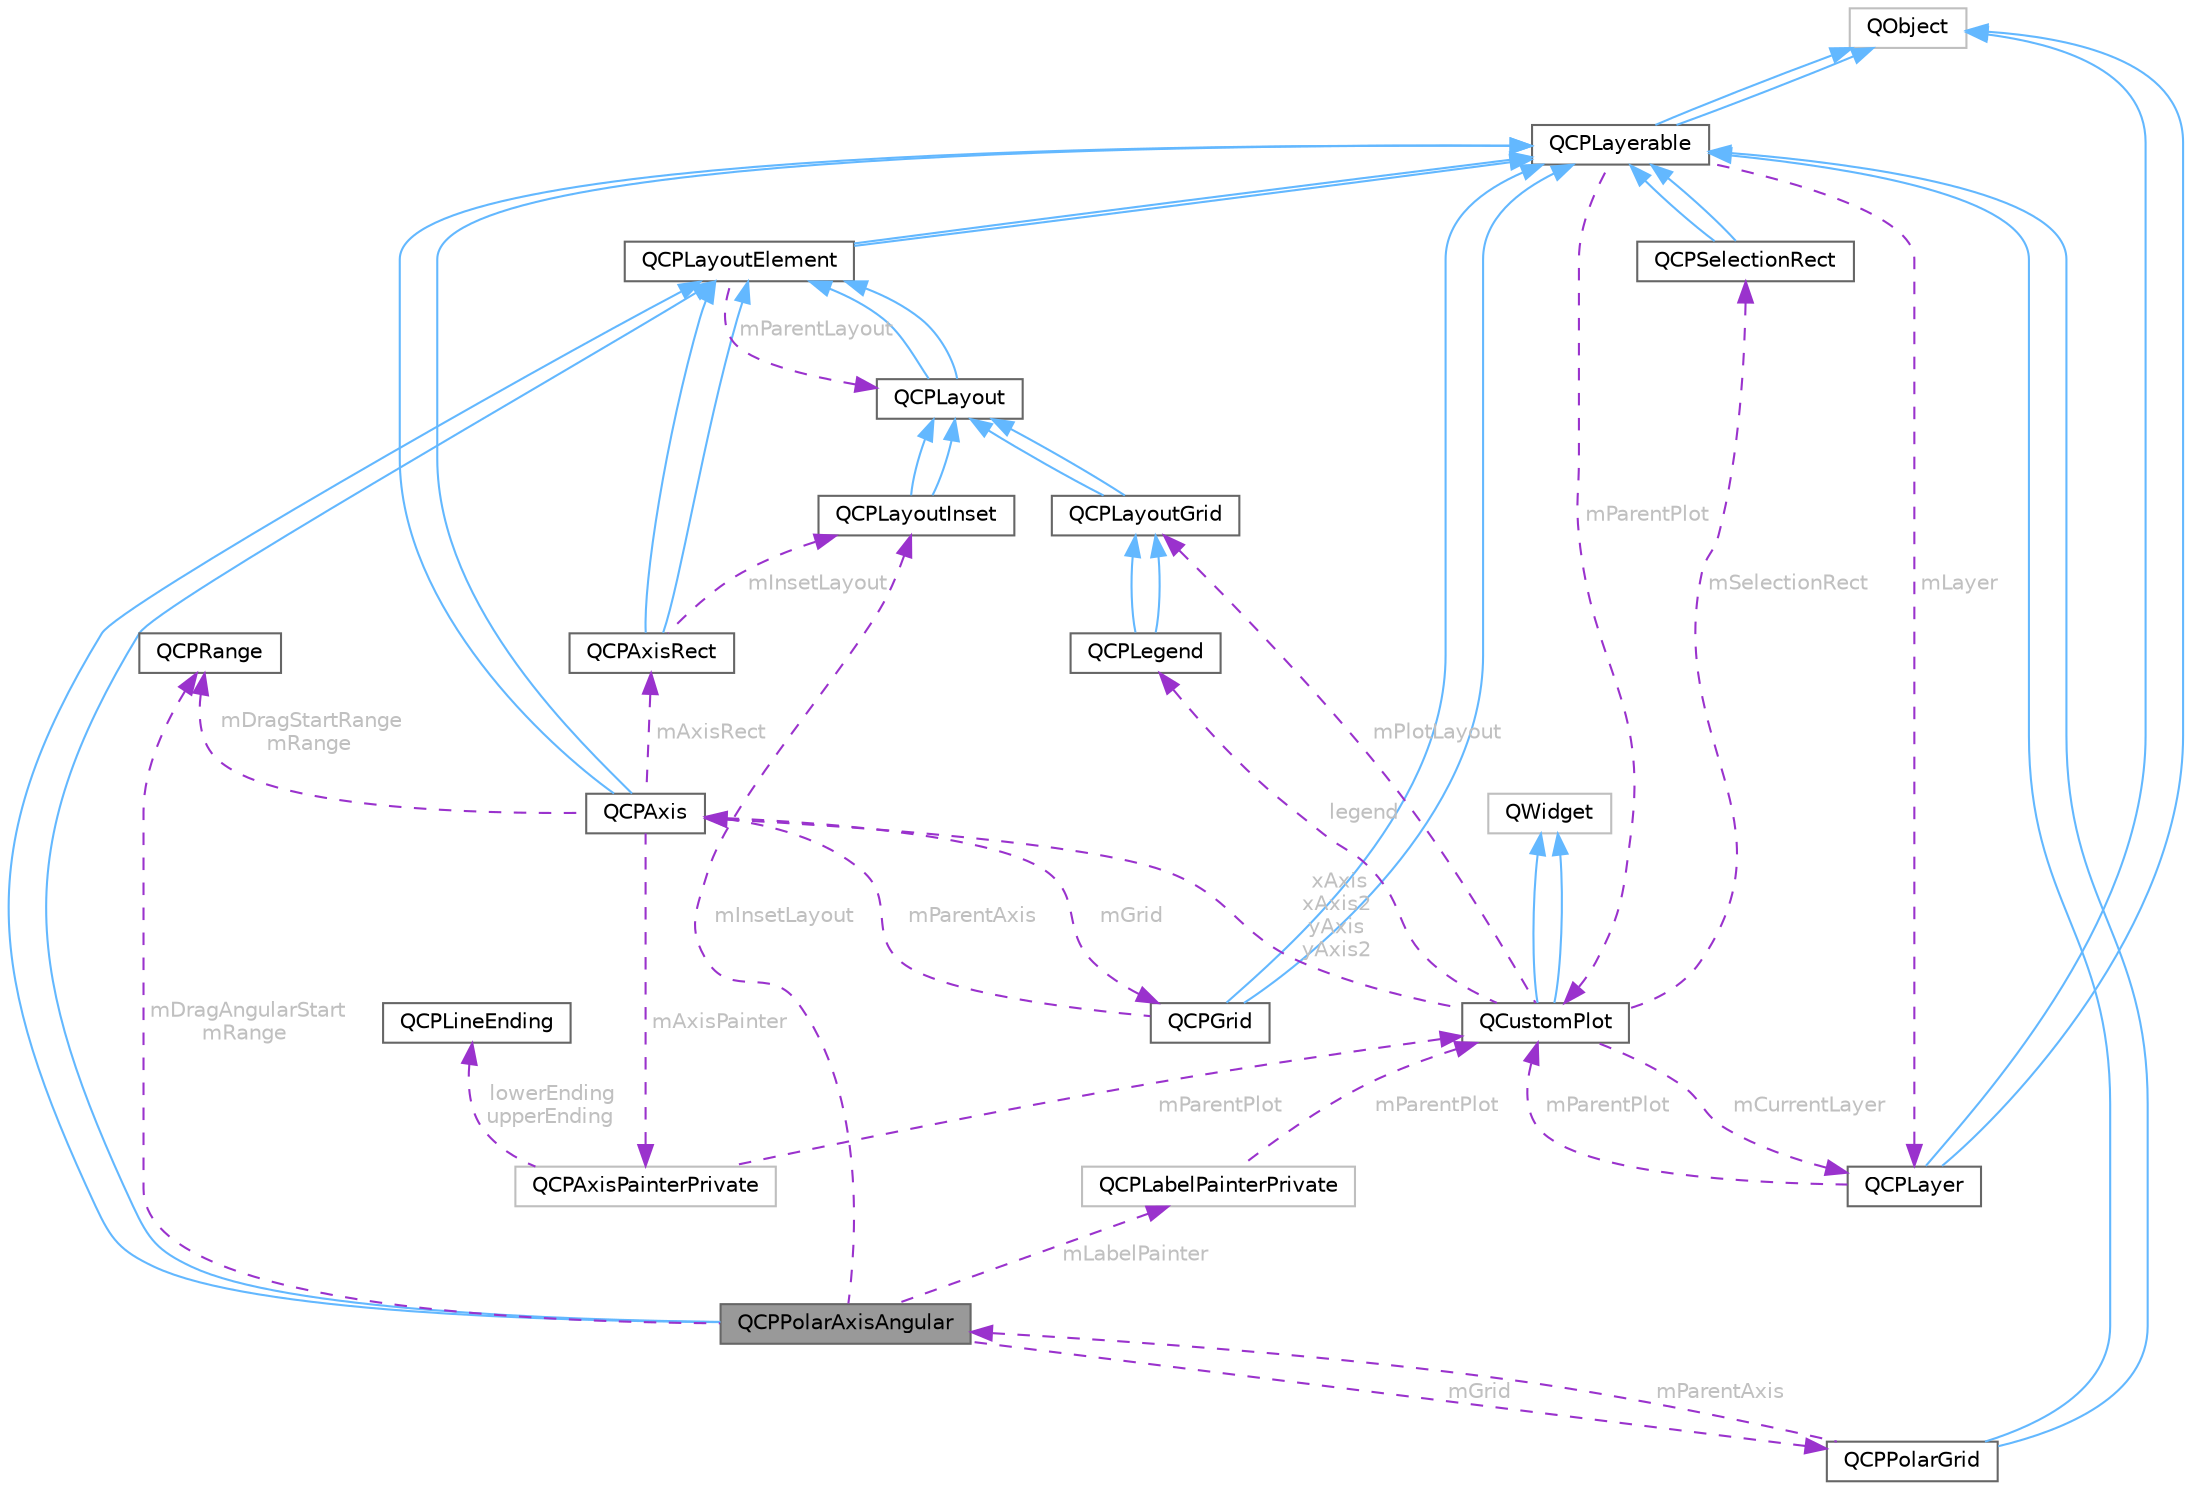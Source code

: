 digraph "QCPPolarAxisAngular"
{
 // LATEX_PDF_SIZE
  bgcolor="transparent";
  edge [fontname=Helvetica,fontsize=10,labelfontname=Helvetica,labelfontsize=10];
  node [fontname=Helvetica,fontsize=10,shape=box,height=0.2,width=0.4];
  Node1 [id="Node000001",label="QCPPolarAxisAngular",height=0.2,width=0.4,color="gray40", fillcolor="grey60", style="filled", fontcolor="black",tooltip="The main container for polar plots, representing the angular axis as a circle."];
  Node2 -> Node1 [id="edge1_Node000001_Node000002",dir="back",color="steelblue1",style="solid",tooltip=" "];
  Node2 [id="Node000002",label="QCPLayoutElement",height=0.2,width=0.4,color="gray40", fillcolor="white", style="filled",URL="$class_q_c_p_layout_element.html",tooltip="The abstract base class for all objects that form the layout system."];
  Node3 -> Node2 [id="edge2_Node000002_Node000003",dir="back",color="steelblue1",style="solid",tooltip=" "];
  Node3 [id="Node000003",label="QCPLayerable",height=0.2,width=0.4,color="gray40", fillcolor="white", style="filled",URL="$class_q_c_p_layerable.html",tooltip="Base class for all drawable objects."];
  Node4 -> Node3 [id="edge3_Node000003_Node000004",dir="back",color="steelblue1",style="solid",tooltip=" "];
  Node4 [id="Node000004",label="QObject",height=0.2,width=0.4,color="grey75", fillcolor="white", style="filled",tooltip=" "];
  Node4 -> Node3 [id="edge4_Node000003_Node000004",dir="back",color="steelblue1",style="solid",tooltip=" "];
  Node5 -> Node3 [id="edge5_Node000003_Node000005",dir="back",color="darkorchid3",style="dashed",tooltip=" ",label=" mParentPlot",fontcolor="grey" ];
  Node5 [id="Node000005",label="QCustomPlot",height=0.2,width=0.4,color="gray40", fillcolor="white", style="filled",URL="$class_q_custom_plot.html",tooltip="The central class of the library. This is the QWidget which displays the plot and interacts with the ..."];
  Node6 -> Node5 [id="edge6_Node000005_Node000006",dir="back",color="steelblue1",style="solid",tooltip=" "];
  Node6 [id="Node000006",label="QWidget",height=0.2,width=0.4,color="grey75", fillcolor="white", style="filled",tooltip=" "];
  Node6 -> Node5 [id="edge7_Node000005_Node000006",dir="back",color="steelblue1",style="solid",tooltip=" "];
  Node7 -> Node5 [id="edge8_Node000005_Node000007",dir="back",color="darkorchid3",style="dashed",tooltip=" ",label=" xAxis\nxAxis2\nyAxis\nyAxis2",fontcolor="grey" ];
  Node7 [id="Node000007",label="QCPAxis",height=0.2,width=0.4,color="gray40", fillcolor="white", style="filled",URL="$class_q_c_p_axis.html",tooltip="Manages a single axis inside a QCustomPlot."];
  Node3 -> Node7 [id="edge9_Node000007_Node000003",dir="back",color="steelblue1",style="solid",tooltip=" "];
  Node3 -> Node7 [id="edge10_Node000007_Node000003",dir="back",color="steelblue1",style="solid",tooltip=" "];
  Node8 -> Node7 [id="edge11_Node000007_Node000008",dir="back",color="darkorchid3",style="dashed",tooltip=" ",label=" mAxisRect",fontcolor="grey" ];
  Node8 [id="Node000008",label="QCPAxisRect",height=0.2,width=0.4,color="gray40", fillcolor="white", style="filled",URL="$class_q_c_p_axis_rect.html",tooltip="Holds multiple axes and arranges them in a rectangular shape."];
  Node2 -> Node8 [id="edge12_Node000008_Node000002",dir="back",color="steelblue1",style="solid",tooltip=" "];
  Node2 -> Node8 [id="edge13_Node000008_Node000002",dir="back",color="steelblue1",style="solid",tooltip=" "];
  Node9 -> Node8 [id="edge14_Node000008_Node000009",dir="back",color="darkorchid3",style="dashed",tooltip=" ",label=" mInsetLayout",fontcolor="grey" ];
  Node9 [id="Node000009",label="QCPLayoutInset",height=0.2,width=0.4,color="gray40", fillcolor="white", style="filled",URL="$class_q_c_p_layout_inset.html",tooltip="A layout that places child elements aligned to the border or arbitrarily positioned."];
  Node10 -> Node9 [id="edge15_Node000009_Node000010",dir="back",color="steelblue1",style="solid",tooltip=" "];
  Node10 [id="Node000010",label="QCPLayout",height=0.2,width=0.4,color="gray40", fillcolor="white", style="filled",URL="$class_q_c_p_layout.html",tooltip="The abstract base class for layouts."];
  Node2 -> Node10 [id="edge16_Node000010_Node000002",dir="back",color="steelblue1",style="solid",tooltip=" "];
  Node2 -> Node10 [id="edge17_Node000010_Node000002",dir="back",color="steelblue1",style="solid",tooltip=" "];
  Node10 -> Node9 [id="edge18_Node000009_Node000010",dir="back",color="steelblue1",style="solid",tooltip=" "];
  Node11 -> Node7 [id="edge19_Node000007_Node000011",dir="back",color="darkorchid3",style="dashed",tooltip=" ",label=" mDragStartRange\nmRange",fontcolor="grey" ];
  Node11 [id="Node000011",label="QCPRange",height=0.2,width=0.4,color="gray40", fillcolor="white", style="filled",URL="$class_q_c_p_range.html",tooltip="Represents the range an axis is encompassing."];
  Node12 -> Node7 [id="edge20_Node000007_Node000012",dir="back",color="darkorchid3",style="dashed",tooltip=" ",label=" mGrid",fontcolor="grey" ];
  Node12 [id="Node000012",label="QCPGrid",height=0.2,width=0.4,color="gray40", fillcolor="white", style="filled",URL="$class_q_c_p_grid.html",tooltip="Responsible for drawing the grid of a QCPAxis."];
  Node3 -> Node12 [id="edge21_Node000012_Node000003",dir="back",color="steelblue1",style="solid",tooltip=" "];
  Node3 -> Node12 [id="edge22_Node000012_Node000003",dir="back",color="steelblue1",style="solid",tooltip=" "];
  Node7 -> Node12 [id="edge23_Node000012_Node000007",dir="back",color="darkorchid3",style="dashed",tooltip=" ",label=" mParentAxis",fontcolor="grey" ];
  Node13 -> Node7 [id="edge24_Node000007_Node000013",dir="back",color="darkorchid3",style="dashed",tooltip=" ",label=" mAxisPainter",fontcolor="grey" ];
  Node13 [id="Node000013",label="QCPAxisPainterPrivate",height=0.2,width=0.4,color="grey75", fillcolor="white", style="filled",URL="$class_q_c_p_axis_painter_private.html",tooltip=" "];
  Node14 -> Node13 [id="edge25_Node000013_Node000014",dir="back",color="darkorchid3",style="dashed",tooltip=" ",label=" lowerEnding\nupperEnding",fontcolor="grey" ];
  Node14 [id="Node000014",label="QCPLineEnding",height=0.2,width=0.4,color="gray40", fillcolor="white", style="filled",URL="$class_q_c_p_line_ending.html",tooltip="Handles the different ending decorations for line-like items."];
  Node5 -> Node13 [id="edge26_Node000013_Node000005",dir="back",color="darkorchid3",style="dashed",tooltip=" ",label=" mParentPlot",fontcolor="grey" ];
  Node15 -> Node5 [id="edge27_Node000005_Node000015",dir="back",color="darkorchid3",style="dashed",tooltip=" ",label=" legend",fontcolor="grey" ];
  Node15 [id="Node000015",label="QCPLegend",height=0.2,width=0.4,color="gray40", fillcolor="white", style="filled",URL="$class_q_c_p_legend.html",tooltip="Manages a legend inside a QCustomPlot."];
  Node16 -> Node15 [id="edge28_Node000015_Node000016",dir="back",color="steelblue1",style="solid",tooltip=" "];
  Node16 [id="Node000016",label="QCPLayoutGrid",height=0.2,width=0.4,color="gray40", fillcolor="white", style="filled",URL="$class_q_c_p_layout_grid.html",tooltip="A layout that arranges child elements in a grid."];
  Node10 -> Node16 [id="edge29_Node000016_Node000010",dir="back",color="steelblue1",style="solid",tooltip=" "];
  Node10 -> Node16 [id="edge30_Node000016_Node000010",dir="back",color="steelblue1",style="solid",tooltip=" "];
  Node16 -> Node15 [id="edge31_Node000015_Node000016",dir="back",color="steelblue1",style="solid",tooltip=" "];
  Node16 -> Node5 [id="edge32_Node000005_Node000016",dir="back",color="darkorchid3",style="dashed",tooltip=" ",label=" mPlotLayout",fontcolor="grey" ];
  Node17 -> Node5 [id="edge33_Node000005_Node000017",dir="back",color="darkorchid3",style="dashed",tooltip=" ",label=" mCurrentLayer",fontcolor="grey" ];
  Node17 [id="Node000017",label="QCPLayer",height=0.2,width=0.4,color="gray40", fillcolor="white", style="filled",URL="$class_q_c_p_layer.html",tooltip="A layer that may contain objects, to control the rendering order."];
  Node4 -> Node17 [id="edge34_Node000017_Node000004",dir="back",color="steelblue1",style="solid",tooltip=" "];
  Node4 -> Node17 [id="edge35_Node000017_Node000004",dir="back",color="steelblue1",style="solid",tooltip=" "];
  Node5 -> Node17 [id="edge36_Node000017_Node000005",dir="back",color="darkorchid3",style="dashed",tooltip=" ",label=" mParentPlot",fontcolor="grey" ];
  Node18 -> Node5 [id="edge37_Node000005_Node000018",dir="back",color="darkorchid3",style="dashed",tooltip=" ",label=" mSelectionRect",fontcolor="grey" ];
  Node18 [id="Node000018",label="QCPSelectionRect",height=0.2,width=0.4,color="gray40", fillcolor="white", style="filled",URL="$class_q_c_p_selection_rect.html",tooltip="Provides rect/rubber-band data selection and range zoom interaction."];
  Node3 -> Node18 [id="edge38_Node000018_Node000003",dir="back",color="steelblue1",style="solid",tooltip=" "];
  Node3 -> Node18 [id="edge39_Node000018_Node000003",dir="back",color="steelblue1",style="solid",tooltip=" "];
  Node17 -> Node3 [id="edge40_Node000003_Node000017",dir="back",color="darkorchid3",style="dashed",tooltip=" ",label=" mLayer",fontcolor="grey" ];
  Node3 -> Node2 [id="edge41_Node000002_Node000003",dir="back",color="steelblue1",style="solid",tooltip=" "];
  Node10 -> Node2 [id="edge42_Node000002_Node000010",dir="back",color="darkorchid3",style="dashed",tooltip=" ",label=" mParentLayout",fontcolor="grey" ];
  Node2 -> Node1 [id="edge43_Node000001_Node000002",dir="back",color="steelblue1",style="solid",tooltip=" "];
  Node9 -> Node1 [id="edge44_Node000001_Node000009",dir="back",color="darkorchid3",style="dashed",tooltip=" ",label=" mInsetLayout",fontcolor="grey" ];
  Node11 -> Node1 [id="edge45_Node000001_Node000011",dir="back",color="darkorchid3",style="dashed",tooltip=" ",label=" mDragAngularStart\nmRange",fontcolor="grey" ];
  Node19 -> Node1 [id="edge46_Node000001_Node000019",dir="back",color="darkorchid3",style="dashed",tooltip=" ",label=" mGrid",fontcolor="grey" ];
  Node19 [id="Node000019",label="QCPPolarGrid",height=0.2,width=0.4,color="gray40", fillcolor="white", style="filled",URL="$class_q_c_p_polar_grid.html",tooltip="The grid in both angular and radial dimensions for polar plots."];
  Node3 -> Node19 [id="edge47_Node000019_Node000003",dir="back",color="steelblue1",style="solid",tooltip=" "];
  Node3 -> Node19 [id="edge48_Node000019_Node000003",dir="back",color="steelblue1",style="solid",tooltip=" "];
  Node1 -> Node19 [id="edge49_Node000019_Node000001",dir="back",color="darkorchid3",style="dashed",tooltip=" ",label=" mParentAxis",fontcolor="grey" ];
  Node20 -> Node1 [id="edge50_Node000001_Node000020",dir="back",color="darkorchid3",style="dashed",tooltip=" ",label=" mLabelPainter",fontcolor="grey" ];
  Node20 [id="Node000020",label="QCPLabelPainterPrivate",height=0.2,width=0.4,color="grey75", fillcolor="white", style="filled",URL="$class_q_c_p_label_painter_private.html",tooltip=" "];
  Node5 -> Node20 [id="edge51_Node000020_Node000005",dir="back",color="darkorchid3",style="dashed",tooltip=" ",label=" mParentPlot",fontcolor="grey" ];
}
